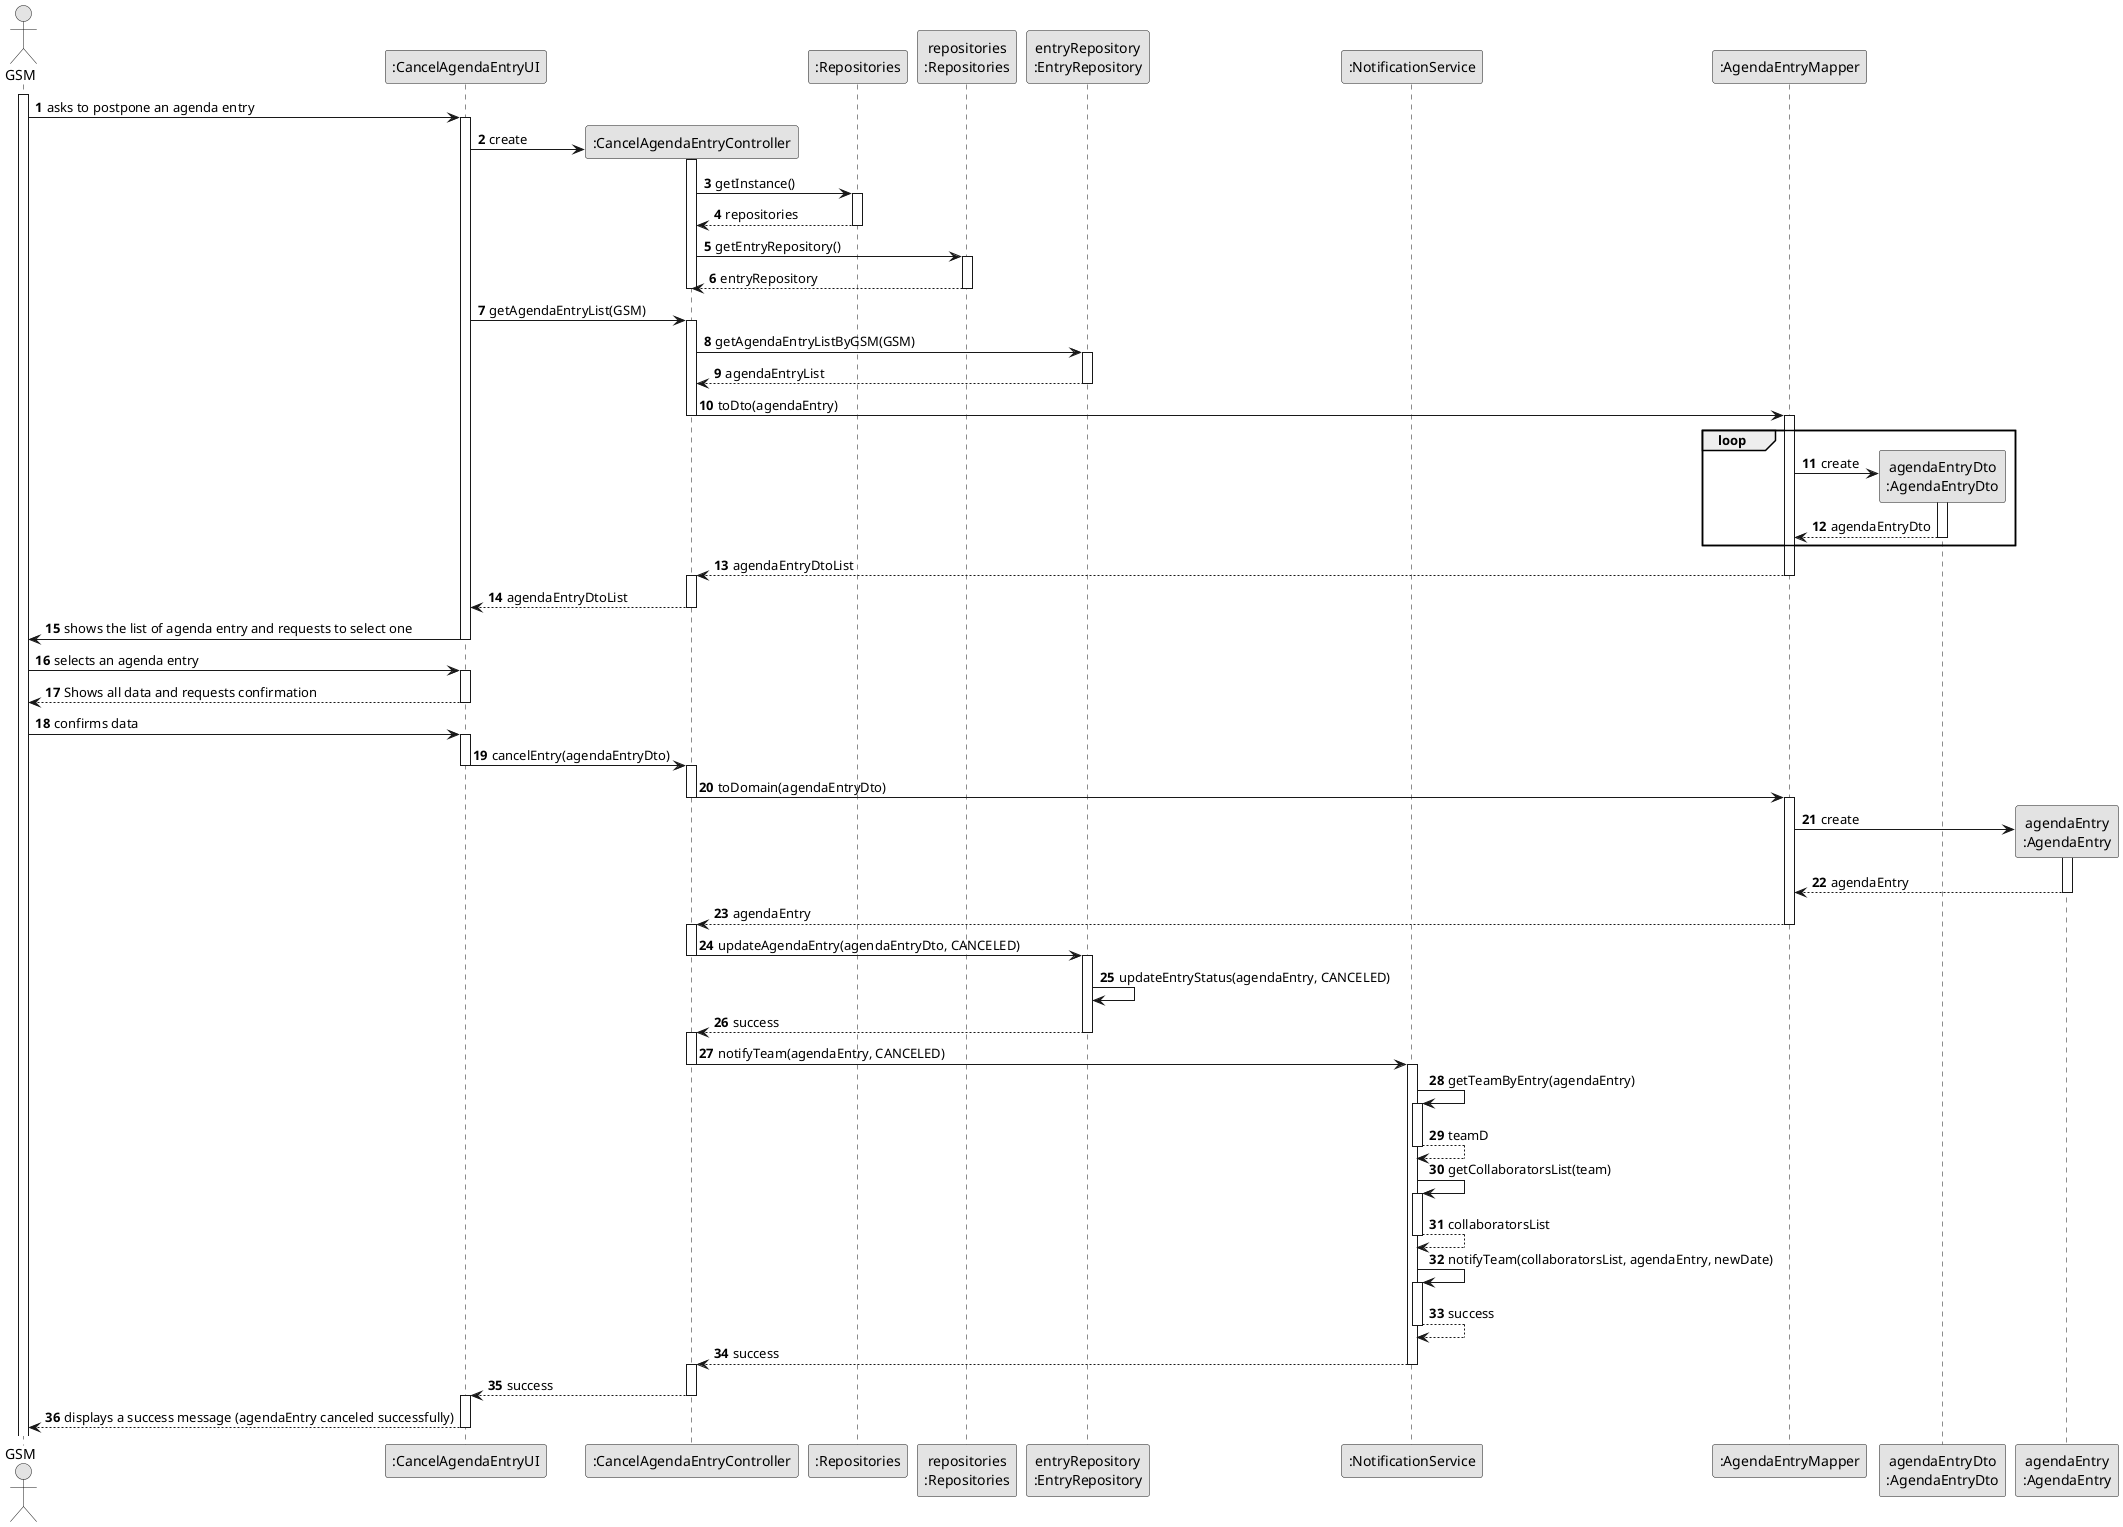 @startuml
skinparam monochrome true
skinparam packageStyle rectangle
skinparam shadowing false

autonumber

actor "GSM" as GSM
participant ":CancelAgendaEntryUI" as UI
participant ":CancelAgendaEntryController" as CTRL
participant ":Repositories" as RepositorySingleton
participant "repositories\n:Repositories" as PLAT
participant "entryRepository\n:EntryRepository" as EntryRepo
participant ":NotificationService" as NotificationService
participant ":AgendaEntryMapper" as AgendaEntryMapper
participant "agendaEntryDto\n:AgendaEntryDto" as AgendaEntryDto
participant "agendaEntry\n:AgendaEntry" as AgendaEntry



activate GSM

    GSM -> UI : asks to postpone an agenda entry
    activate UI

        UI -> CTRL **: create
        activate CTRL

            CTRL -> RepositorySingleton : getInstance()
            activate RepositorySingleton

                RepositorySingleton --> CTRL : repositories
            deactivate RepositorySingleton

            CTRL -> PLAT : getEntryRepository()
            activate PLAT

                PLAT --> CTRL : entryRepository
            deactivate PLAT

             deactivate CTRL


        UI -> CTRL: getAgendaEntryList(GSM)
        activate CTRL

            CTRL -> EntryRepo: getAgendaEntryListByGSM(GSM)
            activate EntryRepo

            EntryRepo --> CTRL: agendaEntryList
            deactivate EntryRepo

            CTRL -> AgendaEntryMapper : toDto(agendaEntry)
            deactivate CTRL
            activate AgendaEntryMapper

            loop
                AgendaEntryMapper -> AgendaEntryDto** : create
                activate AgendaEntryDto

                AgendaEntryDto --> AgendaEntryMapper : agendaEntryDto
                deactivate AgendaEntryDto
            end

            AgendaEntryMapper --> CTRL : agendaEntryDtoList
            deactivate AgendaEntryMapper
            activate CTRL

            CTRL --> UI : agendaEntryDtoList
        deactivate CTRL

        UI -> GSM : shows the list of agenda entry and requests to select one
    deactivate UI

    GSM -> UI : selects an agenda entry
    activate UI

    UI --> GSM : Shows all data and requests confirmation
    deactivate UI

    GSM -> UI: confirms data
    activate UI

        UI -> CTRL : cancelEntry(agendaEntryDto)
        deactivate UI
        activate CTRL

            CTRL -> AgendaEntryMapper: toDomain(agendaEntryDto)
            deactivate CTRL
            activate AgendaEntryMapper

                AgendaEntryMapper -> AgendaEntry** : create
                activate AgendaEntry

                AgendaEntry --> AgendaEntryMapper : agendaEntry
                deactivate AgendaEntry

            AgendaEntryMapper --> CTRL: agendaEntry
            deactivate AgendaEntryMapper
            activate CTRL


            CTRL -> EntryRepo : updateAgendaEntry(agendaEntryDto, CANCELED)
            deactivate CTRL
            activate EntryRepo

                EntryRepo -> EntryRepo : updateEntryStatus(agendaEntry, CANCELED)

            EntryRepo --> CTRL : success
            deactivate EntryRepo
            activate CTRL

            CTRL -> NotificationService : notifyTeam(agendaEntry, CANCELED)
            deactivate CTRL
            activate NotificationService

                NotificationService -> NotificationService : getTeamByEntry(agendaEntry)
                activate NotificationService

                NotificationService --> NotificationService : teamD
                deactivate NotificationService

                NotificationService -> NotificationService : getCollaboratorsList(team)
                activate NotificationService

                NotificationService --> NotificationService : collaboratorsList
                deactivate NotificationService

                NotificationService -> NotificationService : notifyTeam(collaboratorsList, agendaEntry, newDate)
                activate NotificationService

                NotificationService --> NotificationService : success
                deactivate NotificationService

                NotificationService --> CTRL : success
                deactivate NotificationService
        activate CTRL

        CTRL --> UI : success
    deactivate CTRL
    activate UI

    UI --> GSM : displays a success message (agendaEntry canceled successfully)
deactivate UI

@enduml
